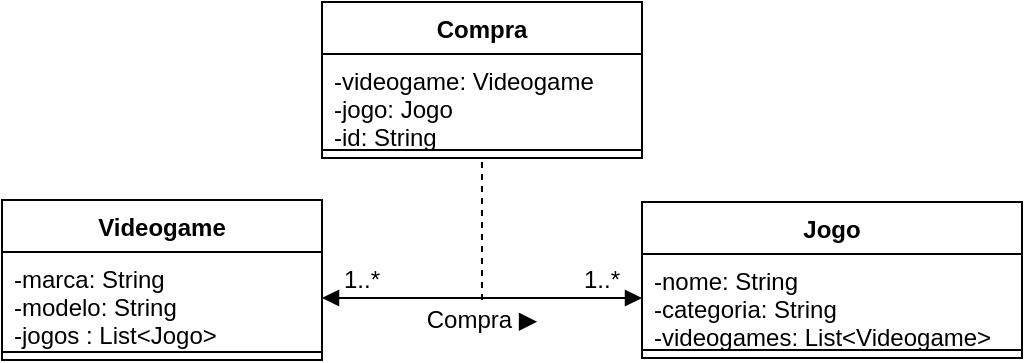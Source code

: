 <mxfile version="13.6.10" type="device"><diagram id="iyHLWmgb7zplackFtHgL" name="Page-1"><mxGraphModel dx="620" dy="328" grid="1" gridSize="10" guides="1" tooltips="1" connect="1" arrows="1" fold="1" page="1" pageScale="1" pageWidth="1169" pageHeight="827" math="0" shadow="0"><root><mxCell id="0"/><mxCell id="1" parent="0"/><mxCell id="DgrQ9hALuaNsitfW8dlr-1" value="Jogo" style="swimlane;fontStyle=1;align=center;verticalAlign=top;childLayout=stackLayout;horizontal=1;startSize=26;horizontalStack=0;resizeParent=1;resizeParentMax=0;resizeLast=0;collapsible=1;marginBottom=0;" vertex="1" parent="1"><mxGeometry x="460" y="190" width="190" height="78" as="geometry"/></mxCell><mxCell id="DgrQ9hALuaNsitfW8dlr-2" value="-nome: String&#10;-categoria: String&#10;-videogames: List&lt;Videogame&gt;" style="text;strokeColor=none;fillColor=none;align=left;verticalAlign=top;spacingLeft=4;spacingRight=4;overflow=hidden;rotatable=0;points=[[0,0.5],[1,0.5]];portConstraint=eastwest;" vertex="1" parent="DgrQ9hALuaNsitfW8dlr-1"><mxGeometry y="26" width="190" height="44" as="geometry"/></mxCell><mxCell id="DgrQ9hALuaNsitfW8dlr-3" value="" style="line;strokeWidth=1;fillColor=none;align=left;verticalAlign=middle;spacingTop=-1;spacingLeft=3;spacingRight=3;rotatable=0;labelPosition=right;points=[];portConstraint=eastwest;" vertex="1" parent="DgrQ9hALuaNsitfW8dlr-1"><mxGeometry y="70" width="190" height="8" as="geometry"/></mxCell><mxCell id="DgrQ9hALuaNsitfW8dlr-10" value="Compra ▶" style="text;html=1;strokeColor=none;fillColor=none;align=center;verticalAlign=middle;whiteSpace=wrap;rounded=0;" vertex="1" parent="1"><mxGeometry x="350" y="239" width="60" height="20" as="geometry"/></mxCell><mxCell id="DgrQ9hALuaNsitfW8dlr-11" value="" style="endArrow=block;startArrow=block;endFill=1;startFill=1;html=1;exitX=1;exitY=0.5;exitDx=0;exitDy=0;entryX=0;entryY=0.5;entryDx=0;entryDy=0;" edge="1" parent="1" source="DgrQ9hALuaNsitfW8dlr-6" target="DgrQ9hALuaNsitfW8dlr-2"><mxGeometry width="160" relative="1" as="geometry"><mxPoint x="290" y="290" as="sourcePoint"/><mxPoint x="450" y="290" as="targetPoint"/></mxGeometry></mxCell><mxCell id="DgrQ9hALuaNsitfW8dlr-12" value="1..*" style="text;html=1;strokeColor=none;fillColor=none;align=center;verticalAlign=middle;whiteSpace=wrap;rounded=0;" vertex="1" parent="1"><mxGeometry x="300" y="219" width="40" height="20" as="geometry"/></mxCell><mxCell id="DgrQ9hALuaNsitfW8dlr-13" value="1..*" style="text;html=1;strokeColor=none;fillColor=none;align=center;verticalAlign=middle;whiteSpace=wrap;rounded=0;" vertex="1" parent="1"><mxGeometry x="420" y="219" width="40" height="20" as="geometry"/></mxCell><mxCell id="DgrQ9hALuaNsitfW8dlr-21" value="" style="endArrow=none;dashed=1;html=1;entryX=0.5;entryY=1;entryDx=0;entryDy=0;" edge="1" parent="1" target="DgrQ9hALuaNsitfW8dlr-17"><mxGeometry width="50" height="50" relative="1" as="geometry"><mxPoint x="380" y="239" as="sourcePoint"/><mxPoint x="378.24" y="153.224" as="targetPoint"/></mxGeometry></mxCell><mxCell id="DgrQ9hALuaNsitfW8dlr-5" value="Videogame" style="swimlane;fontStyle=1;align=center;verticalAlign=top;childLayout=stackLayout;horizontal=1;startSize=26;horizontalStack=0;resizeParent=1;resizeParentMax=0;resizeLast=0;collapsible=1;marginBottom=0;" vertex="1" parent="1"><mxGeometry x="140" y="189" width="160" height="80" as="geometry"><mxRectangle x="140" y="189" width="100" height="26" as="alternateBounds"/></mxGeometry></mxCell><mxCell id="DgrQ9hALuaNsitfW8dlr-6" value="-marca: String&#10;-modelo: String&#10;-jogos : List&lt;Jogo&gt;" style="text;strokeColor=none;fillColor=none;align=left;verticalAlign=top;spacingLeft=4;spacingRight=4;overflow=hidden;rotatable=0;points=[[0,0.5],[1,0.5]];portConstraint=eastwest;" vertex="1" parent="DgrQ9hALuaNsitfW8dlr-5"><mxGeometry y="26" width="160" height="46" as="geometry"/></mxCell><mxCell id="DgrQ9hALuaNsitfW8dlr-7" value="" style="line;strokeWidth=1;fillColor=none;align=left;verticalAlign=middle;spacingTop=-1;spacingLeft=3;spacingRight=3;rotatable=0;labelPosition=right;points=[];portConstraint=eastwest;" vertex="1" parent="DgrQ9hALuaNsitfW8dlr-5"><mxGeometry y="72" width="160" height="8" as="geometry"/></mxCell><mxCell id="DgrQ9hALuaNsitfW8dlr-17" value="Compra" style="swimlane;fontStyle=1;align=center;verticalAlign=top;childLayout=stackLayout;horizontal=1;startSize=26;horizontalStack=0;resizeParent=1;resizeParentMax=0;resizeLast=0;collapsible=1;marginBottom=0;" vertex="1" parent="1"><mxGeometry x="300" y="90" width="160" height="78" as="geometry"/></mxCell><mxCell id="DgrQ9hALuaNsitfW8dlr-18" value="-videogame: Videogame&#10;-jogo: Jogo&#10;-id: String" style="text;strokeColor=none;fillColor=none;align=left;verticalAlign=top;spacingLeft=4;spacingRight=4;overflow=hidden;rotatable=0;points=[[0,0.5],[1,0.5]];portConstraint=eastwest;" vertex="1" parent="DgrQ9hALuaNsitfW8dlr-17"><mxGeometry y="26" width="160" height="44" as="geometry"/></mxCell><mxCell id="DgrQ9hALuaNsitfW8dlr-19" value="" style="line;strokeWidth=1;fillColor=none;align=left;verticalAlign=middle;spacingTop=-1;spacingLeft=3;spacingRight=3;rotatable=0;labelPosition=right;points=[];portConstraint=eastwest;" vertex="1" parent="DgrQ9hALuaNsitfW8dlr-17"><mxGeometry y="70" width="160" height="8" as="geometry"/></mxCell></root></mxGraphModel></diagram></mxfile>